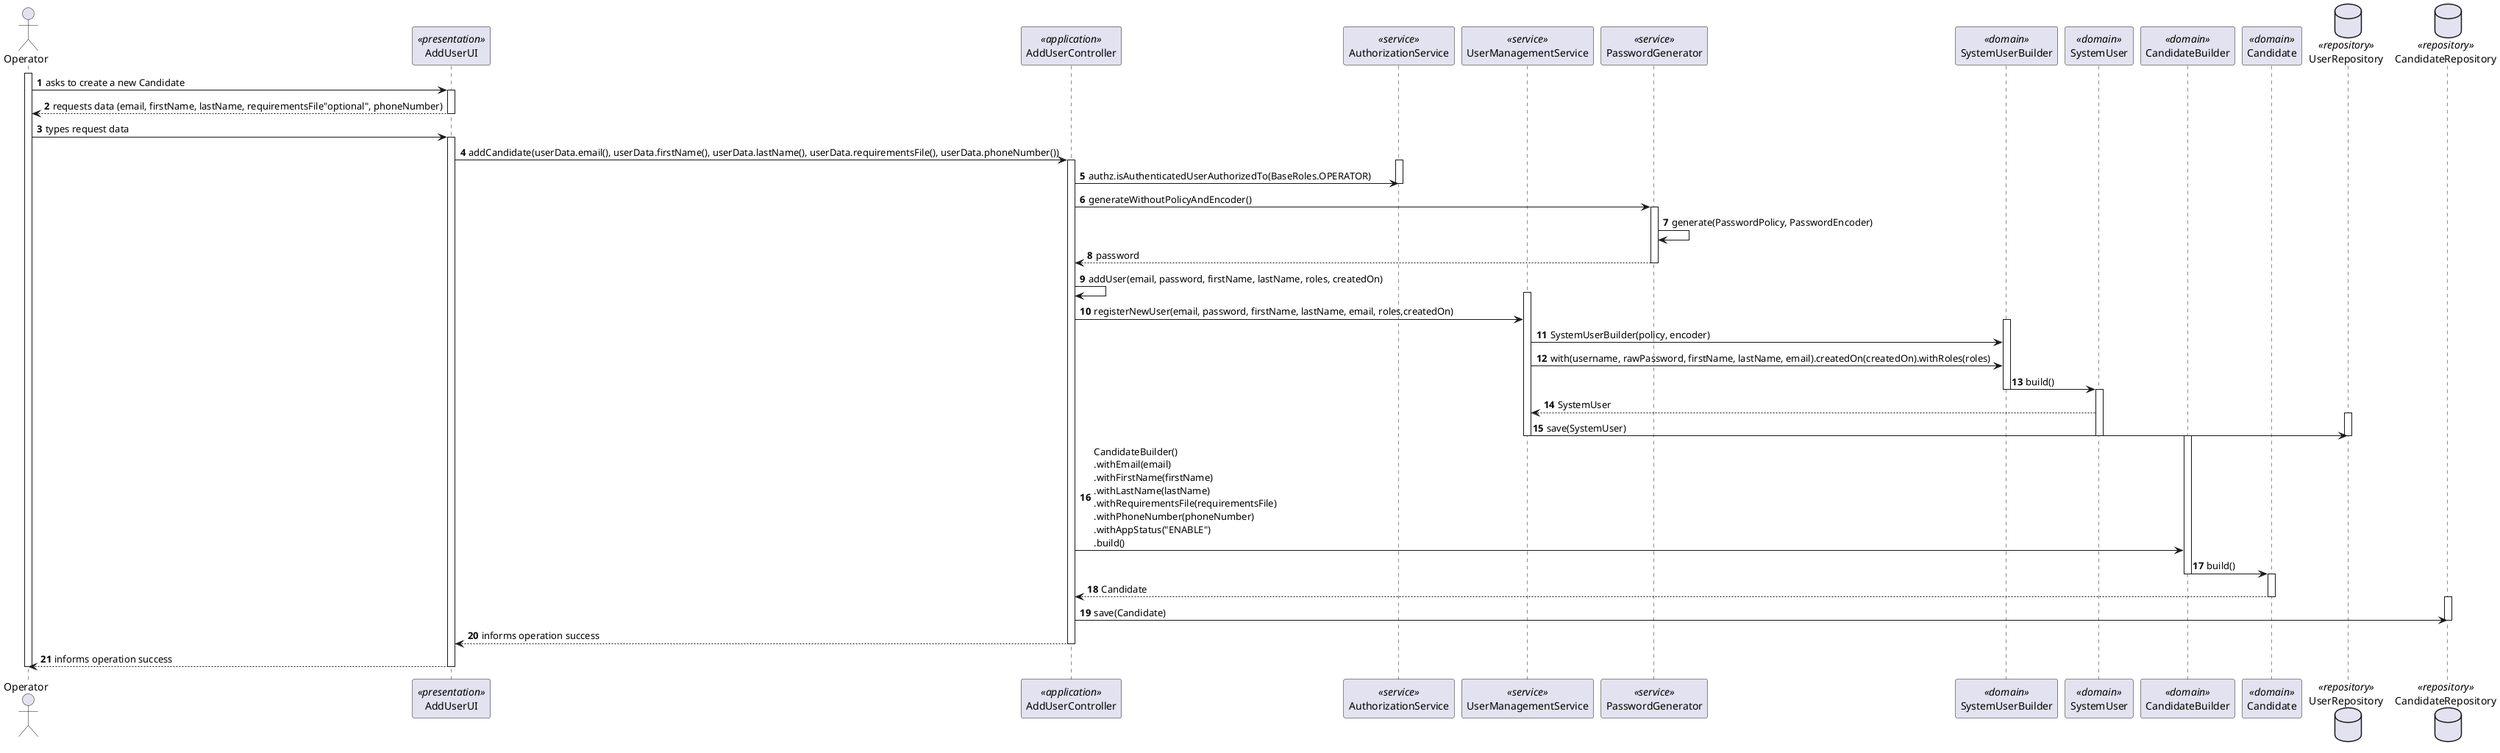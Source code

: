 @startuml US2000A_SD
autonumber

actor "Operator" as O
participant "AddUserUI" as UI <<presentation>>
participant "AddUserController" as CTRL <<application>>
participant "AuthorizationService" as AUTH <<service>>
participant "UserManagementService" as UM <<service>>
participant "PasswordGenerator" as PG <<service>>
participant "SystemUserBuilder" as SB <<domain>>
participant "SystemUser" as SU <<domain>>
participant "CandidateBuilder" as B <<domain>>
participant "Candidate" as C <<domain>>
database "UserRepository" as REPU <<repository>>
database CandidateRepository as REPC <<repository>>

activate O

O -> UI : asks to create a new Candidate
activate UI

UI --> O : requests data (email, firstName, lastName, requirementsFile"optional", phoneNumber)
deactivate UI

O -> UI : types request data
activate UI



UI -> CTRL : addCandidate(userData.email(), userData.firstName(), userData.lastName(), userData.requirementsFile(), userData.phoneNumber())
activate CTRL
activate AUTH
CTRL -> AUTH : authz.isAuthenticatedUserAuthorizedTo(BaseRoles.OPERATOR)
deactivate AUTH
CTRL -> PG : generateWithoutPolicyAndEncoder()
activate PG
PG -> PG : generate(PasswordPolicy, PasswordEncoder)
PG --> CTRL : password
deactivate PG
CTRL -> CTRL : addUser(email, password, firstName, lastName, roles, createdOn)
activate UM
CTRL -> UM : registerNewUser(email, password, firstName, lastName, email, roles,createdOn)
activate SB
UM -> SB : SystemUserBuilder(policy, encoder)
UM -> SB : with(username, rawPassword, firstName, lastName, email).createdOn(createdOn).withRoles(roles)
SB -> SU : build()
deactivate SB
activate SU
SU --> UM : SystemUser
activate REPU
UM -> REPU : save(SystemUser)
deactivate REPU
deactivate
deactivate UM
activate B
CTRL -> B : CandidateBuilder()\n.withEmail(email)\n.withFirstName(firstName)\n.withLastName(lastName)\n.withRequirementsFile(requirementsFile)\n.withPhoneNumber(phoneNumber)\n.withAppStatus("ENABLE")\n.build()
B -> C : build()
deactivate B
activate C
C --> CTRL : Candidate
deactivate C
activate REPC
CTRL -> REPC : save(Candidate)
deactivate REPC
CTRL --> UI : informs operation success
deactivate CTRL
UI--> O : informs operation success
deactivate UI





deactivate O

@enduml